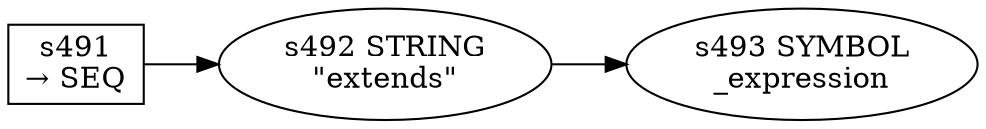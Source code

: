 
  digraph class_heritage {
  
    rankdir=LR;
  
    s491 [label="s491\n&rarr; SEQ", shape=record, fixedsize=false, peripheries=1];
  s492 [label="s492 STRING\n\"extends\""];
  s491 -> s492 [];
  s493 [label="s493 SYMBOL\n_expression" href="javascript-grammar.json._expression.dot.svg"];
  s492 -> s493 [];
  
  }
  